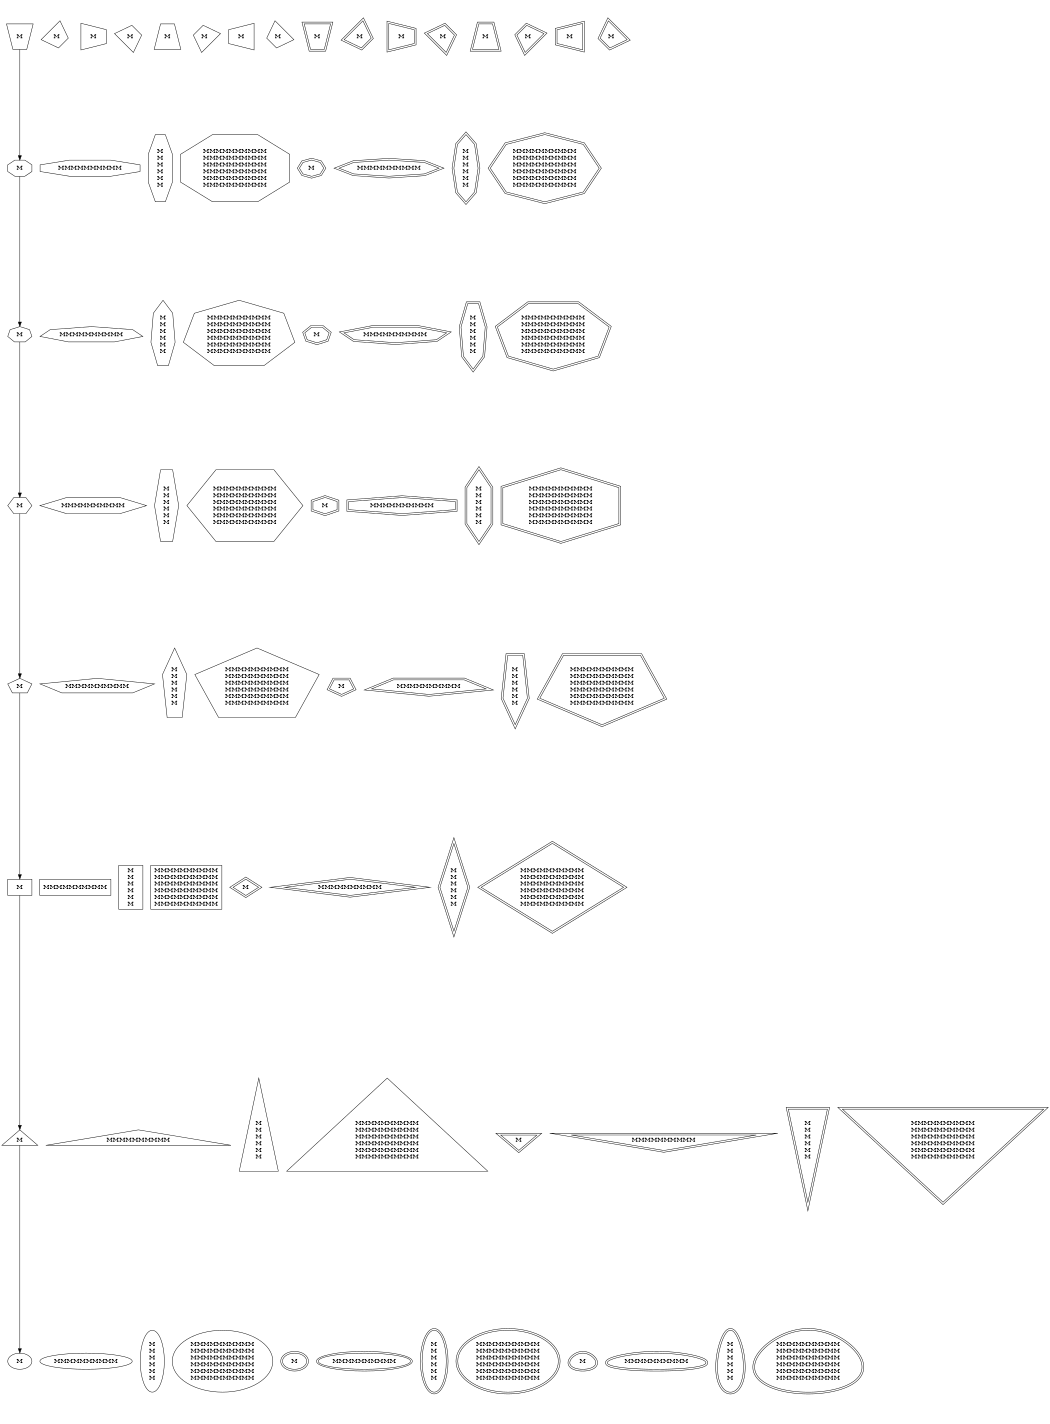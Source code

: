 digraph polypoly {
	graph [size="7,9.5", page="8.5,11", ratio=fill];
	node [label="\N", shape=polygon];
	{
		graph [rank=same];
		node [sides=0];
		node [peripheries=2];
		node [distortion="-.3"];
		0000 [label=M, peripheries=1, distortion=""];
		0001 [label=MMMMMMMMMM, peripheries=1, distortion=""];
		0002 [label="M\nM\nM\nM\nM\nM", peripheries=1, distortion=""];
		0003 [label="MMMMMMMMMM\nMMMMMMMMMM\nMMMMMMMMMM\nMMMMMMMMMM\nMMMMMMMMMM\nMMMMMMMMMM", peripheries=1, distortion=""];
		0010 [label=M, distortion=""];
		0011 [label=MMMMMMMMMM, distortion=""];
		0012 [label="M\nM\nM\nM\nM\nM", distortion=""];
		0013 [label="MMMMMMMMMM\nMMMMMMMMMM\nMMMMMMMMMM\nMMMMMMMMMM\nMMMMMMMMMM\nMMMMMMMMMM", distortion=""];
		0110 [label=M];
		0111 [label=MMMMMMMMMM];
		0112 [label="M\nM\nM\nM\nM\nM"];
		0113 [label="MMMMMMMMMM\nMMMMMMMMMM\nMMMMMMMMMM\nMMMMMMMMMM\nMMMMMMMMMM\nMMMMMMMMMM"];
	}
	{
		graph [rank=same];
		node [sides=3];
		node [peripheries=2];
		node [orientation=60];
		3000 [label=M, peripheries=1, orientation=0];
		3001 [label=MMMMMMMMMM, peripheries=1, orientation=0];
		3002 [label="M\nM\nM\nM\nM\nM", peripheries=1, orientation=0];
		3003 [label="MMMMMMMMMM\nMMMMMMMMMM\nMMMMMMMMMM\nMMMMMMMMMM\nMMMMMMMMMM\nMMMMMMMMMM", peripheries=1, orientation=0];
		3110 [label=M];
		3111 [label=MMMMMMMMMM];
		3112 [label="M\nM\nM\nM\nM\nM"];
		3113 [label="MMMMMMMMMM\nMMMMMMMMMM\nMMMMMMMMMM\nMMMMMMMMMM\nMMMMMMMMMM\nMMMMMMMMMM"];
	}
	{
		graph [rank=same];
		node [sides=4];
		node [peripheries=2];
		node [orientation=45];
		4000 [label=M, peripheries=1, orientation=0];
		4001 [label=MMMMMMMMMM, peripheries=1, orientation=0];
		4002 [label="M\nM\nM\nM\nM\nM", peripheries=1, orientation=0];
		4003 [label="MMMMMMMMMM\nMMMMMMMMMM\nMMMMMMMMMM\nMMMMMMMMMM\nMMMMMMMMMM\nMMMMMMMMMM", peripheries=1, orientation=0];
		4110 [label=M];
		4111 [label=MMMMMMMMMM];
		4112 [label="M\nM\nM\nM\nM\nM"];
		4113 [label="MMMMMMMMMM\nMMMMMMMMMM\nMMMMMMMMMM\nMMMMMMMMMM\nMMMMMMMMMM\nMMMMMMMMMM"];
	}
	{
		graph [rank=same];
		node [sides=5];
		node [peripheries=2];
		node [orientation=36];
		5000 [label=M, peripheries=1, orientation=0];
		5001 [label=MMMMMMMMMM, peripheries=1, orientation=0];
		5002 [label="M\nM\nM\nM\nM\nM", peripheries=1, orientation=0];
		5003 [label="MMMMMMMMMM\nMMMMMMMMMM\nMMMMMMMMMM\nMMMMMMMMMM\nMMMMMMMMMM\nMMMMMMMMMM", peripheries=1, orientation=0];
		5110 [label=M];
		5111 [label=MMMMMMMMMM];
		5112 [label="M\nM\nM\nM\nM\nM"];
		5113 [label="MMMMMMMMMM\nMMMMMMMMMM\nMMMMMMMMMM\nMMMMMMMMMM\nMMMMMMMMMM\nMMMMMMMMMM"];
	}
	{
		graph [rank=same];
		node [sides=6];
		node [peripheries=2];
		node [orientation=30];
		6000 [label=M, peripheries=1, orientation=0];
		6001 [label=MMMMMMMMMM, peripheries=1, orientation=0];
		6002 [label="M\nM\nM\nM\nM\nM", peripheries=1, orientation=0];
		6003 [label="MMMMMMMMMM\nMMMMMMMMMM\nMMMMMMMMMM\nMMMMMMMMMM\nMMMMMMMMMM\nMMMMMMMMMM", peripheries=1, orientation=0];
		6110 [label=M];
		6111 [label=MMMMMMMMMM];
		6112 [label="M\nM\nM\nM\nM\nM"];
		6113 [label="MMMMMMMMMM\nMMMMMMMMMM\nMMMMMMMMMM\nMMMMMMMMMM\nMMMMMMMMMM\nMMMMMMMMMM"];
	}
	{
		graph [rank=same];
		node [sides=7];
		node [peripheries=2];
		node [orientation="25.7"];
		7000 [label=M, peripheries=1, orientation=0];
		7001 [label=MMMMMMMMMM, peripheries=1, orientation=0];
		7002 [label="M\nM\nM\nM\nM\nM", peripheries=1, orientation=0];
		7003 [label="MMMMMMMMMM\nMMMMMMMMMM\nMMMMMMMMMM\nMMMMMMMMMM\nMMMMMMMMMM\nMMMMMMMMMM", peripheries=1, orientation=0];
		7110 [label=M];
		7111 [label=MMMMMMMMMM];
		7112 [label="M\nM\nM\nM\nM\nM"];
		7113 [label="MMMMMMMMMM\nMMMMMMMMMM\nMMMMMMMMMM\nMMMMMMMMMM\nMMMMMMMMMM\nMMMMMMMMMM"];
	}
	{
		graph [rank=same];
		node [sides=8];
		node [peripheries=2];
		node [orientation="22.5"];
		8000 [label=M, peripheries=1, orientation=0];
		8001 [label=MMMMMMMMMM, peripheries=1, orientation=0];
		8002 [label="M\nM\nM\nM\nM\nM", peripheries=1, orientation=0];
		8003 [label="MMMMMMMMMM\nMMMMMMMMMM\nMMMMMMMMMM\nMMMMMMMMMM\nMMMMMMMMMM\nMMMMMMMMMM", peripheries=1, orientation=0];
		8110 [label=M];
		8111 [label=MMMMMMMMMM];
		8112 [label="M\nM\nM\nM\nM\nM"];
		8113 [label="MMMMMMMMMM\nMMMMMMMMMM\nMMMMMMMMMM\nMMMMMMMMMM\nMMMMMMMMMM\nMMMMMMMMMM"];
	}
	{
		graph [rank=same];
		node [sides=4];
		node [peripheries=2];
		node [distortion=".5"];
		node [orientation="315."];
		node [regular=1];
		9000 [label=M, peripheries=1, orientation=0];
		9001 [label=M, peripheries=1, orientation="45."];
		9002 [label=M, peripheries=1, orientation="90."];
		9003 [label=M, peripheries=1, orientation="135."];
		9004 [label=M, peripheries=1, orientation="180."];
		9005 [label=M, peripheries=1, orientation="225."];
		9006 [label=M, peripheries=1, orientation="270."];
		9007 [label=M, peripheries=1];
		9010 [label=M, orientation=0];
		9011 [label=M, orientation="45."];
		9012 [label=M, orientation="90."];
		9013 [label=M, orientation="135."];
		9014 [label=M, orientation="180."];
		9015 [label=M, orientation="225."];
		9016 [label=M, orientation="270."];
		9017 [label=M];
	}
	3000 -> 0000
	4000 -> 3000
	5000 -> 4000
	6000 -> 5000
	7000 -> 6000
	8000 -> 7000
	9000 -> 8000
}
